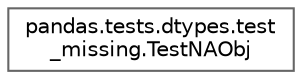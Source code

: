 digraph "Graphical Class Hierarchy"
{
 // LATEX_PDF_SIZE
  bgcolor="transparent";
  edge [fontname=Helvetica,fontsize=10,labelfontname=Helvetica,labelfontsize=10];
  node [fontname=Helvetica,fontsize=10,shape=box,height=0.2,width=0.4];
  rankdir="LR";
  Node0 [id="Node000000",label="pandas.tests.dtypes.test\l_missing.TestNAObj",height=0.2,width=0.4,color="grey40", fillcolor="white", style="filled",URL="$d8/dca/classpandas_1_1tests_1_1dtypes_1_1test__missing_1_1TestNAObj.html",tooltip=" "];
}
